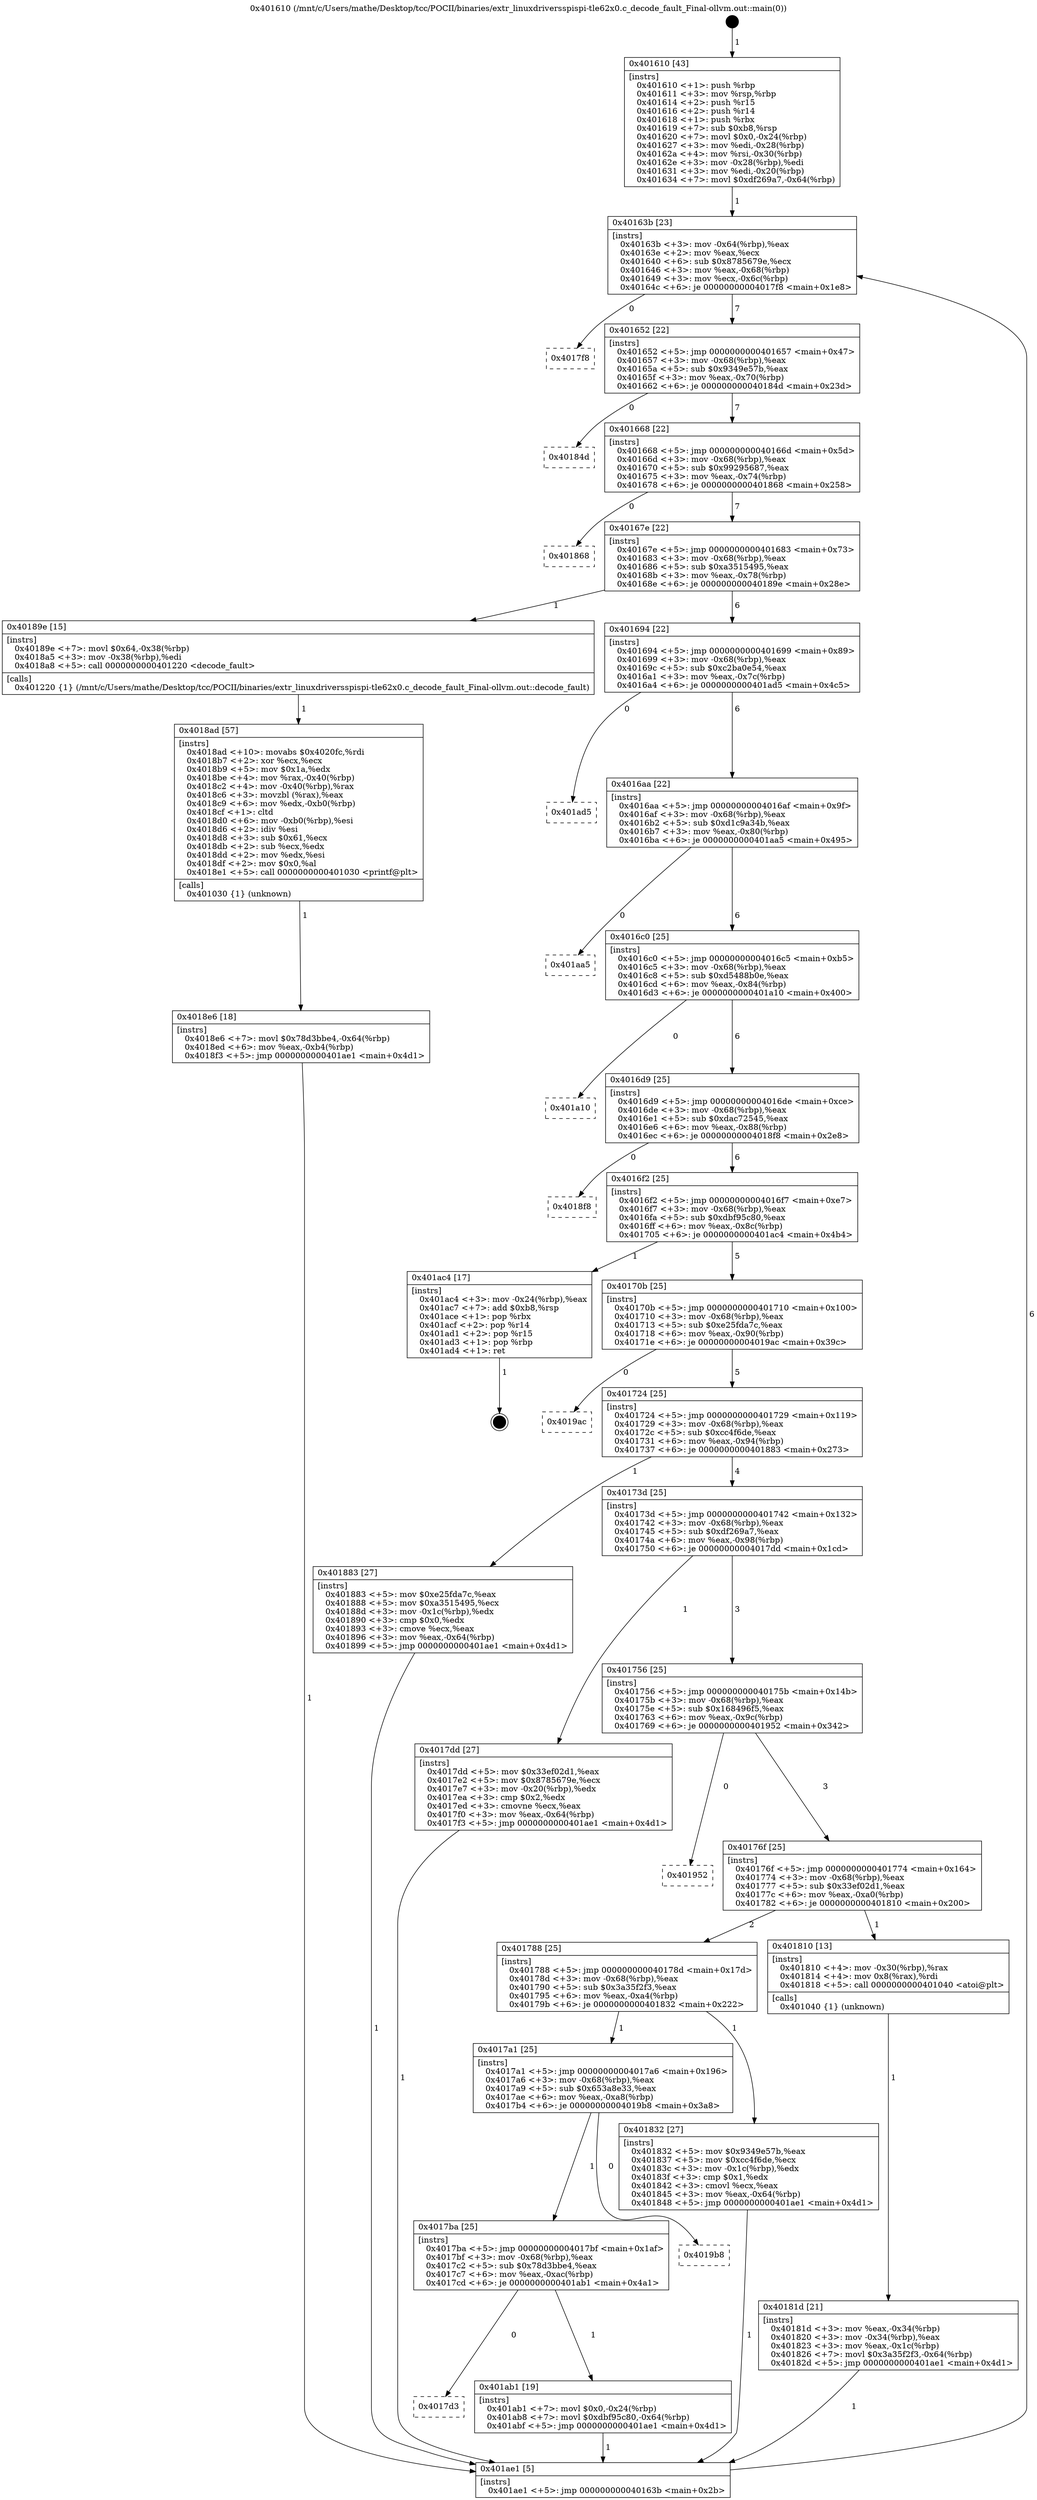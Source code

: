 digraph "0x401610" {
  label = "0x401610 (/mnt/c/Users/mathe/Desktop/tcc/POCII/binaries/extr_linuxdriversspispi-tle62x0.c_decode_fault_Final-ollvm.out::main(0))"
  labelloc = "t"
  node[shape=record]

  Entry [label="",width=0.3,height=0.3,shape=circle,fillcolor=black,style=filled]
  "0x40163b" [label="{
     0x40163b [23]\l
     | [instrs]\l
     &nbsp;&nbsp;0x40163b \<+3\>: mov -0x64(%rbp),%eax\l
     &nbsp;&nbsp;0x40163e \<+2\>: mov %eax,%ecx\l
     &nbsp;&nbsp;0x401640 \<+6\>: sub $0x8785679e,%ecx\l
     &nbsp;&nbsp;0x401646 \<+3\>: mov %eax,-0x68(%rbp)\l
     &nbsp;&nbsp;0x401649 \<+3\>: mov %ecx,-0x6c(%rbp)\l
     &nbsp;&nbsp;0x40164c \<+6\>: je 00000000004017f8 \<main+0x1e8\>\l
  }"]
  "0x4017f8" [label="{
     0x4017f8\l
  }", style=dashed]
  "0x401652" [label="{
     0x401652 [22]\l
     | [instrs]\l
     &nbsp;&nbsp;0x401652 \<+5\>: jmp 0000000000401657 \<main+0x47\>\l
     &nbsp;&nbsp;0x401657 \<+3\>: mov -0x68(%rbp),%eax\l
     &nbsp;&nbsp;0x40165a \<+5\>: sub $0x9349e57b,%eax\l
     &nbsp;&nbsp;0x40165f \<+3\>: mov %eax,-0x70(%rbp)\l
     &nbsp;&nbsp;0x401662 \<+6\>: je 000000000040184d \<main+0x23d\>\l
  }"]
  Exit [label="",width=0.3,height=0.3,shape=circle,fillcolor=black,style=filled,peripheries=2]
  "0x40184d" [label="{
     0x40184d\l
  }", style=dashed]
  "0x401668" [label="{
     0x401668 [22]\l
     | [instrs]\l
     &nbsp;&nbsp;0x401668 \<+5\>: jmp 000000000040166d \<main+0x5d\>\l
     &nbsp;&nbsp;0x40166d \<+3\>: mov -0x68(%rbp),%eax\l
     &nbsp;&nbsp;0x401670 \<+5\>: sub $0x99295687,%eax\l
     &nbsp;&nbsp;0x401675 \<+3\>: mov %eax,-0x74(%rbp)\l
     &nbsp;&nbsp;0x401678 \<+6\>: je 0000000000401868 \<main+0x258\>\l
  }"]
  "0x4017d3" [label="{
     0x4017d3\l
  }", style=dashed]
  "0x401868" [label="{
     0x401868\l
  }", style=dashed]
  "0x40167e" [label="{
     0x40167e [22]\l
     | [instrs]\l
     &nbsp;&nbsp;0x40167e \<+5\>: jmp 0000000000401683 \<main+0x73\>\l
     &nbsp;&nbsp;0x401683 \<+3\>: mov -0x68(%rbp),%eax\l
     &nbsp;&nbsp;0x401686 \<+5\>: sub $0xa3515495,%eax\l
     &nbsp;&nbsp;0x40168b \<+3\>: mov %eax,-0x78(%rbp)\l
     &nbsp;&nbsp;0x40168e \<+6\>: je 000000000040189e \<main+0x28e\>\l
  }"]
  "0x401ab1" [label="{
     0x401ab1 [19]\l
     | [instrs]\l
     &nbsp;&nbsp;0x401ab1 \<+7\>: movl $0x0,-0x24(%rbp)\l
     &nbsp;&nbsp;0x401ab8 \<+7\>: movl $0xdbf95c80,-0x64(%rbp)\l
     &nbsp;&nbsp;0x401abf \<+5\>: jmp 0000000000401ae1 \<main+0x4d1\>\l
  }"]
  "0x40189e" [label="{
     0x40189e [15]\l
     | [instrs]\l
     &nbsp;&nbsp;0x40189e \<+7\>: movl $0x64,-0x38(%rbp)\l
     &nbsp;&nbsp;0x4018a5 \<+3\>: mov -0x38(%rbp),%edi\l
     &nbsp;&nbsp;0x4018a8 \<+5\>: call 0000000000401220 \<decode_fault\>\l
     | [calls]\l
     &nbsp;&nbsp;0x401220 \{1\} (/mnt/c/Users/mathe/Desktop/tcc/POCII/binaries/extr_linuxdriversspispi-tle62x0.c_decode_fault_Final-ollvm.out::decode_fault)\l
  }"]
  "0x401694" [label="{
     0x401694 [22]\l
     | [instrs]\l
     &nbsp;&nbsp;0x401694 \<+5\>: jmp 0000000000401699 \<main+0x89\>\l
     &nbsp;&nbsp;0x401699 \<+3\>: mov -0x68(%rbp),%eax\l
     &nbsp;&nbsp;0x40169c \<+5\>: sub $0xc2ba0e54,%eax\l
     &nbsp;&nbsp;0x4016a1 \<+3\>: mov %eax,-0x7c(%rbp)\l
     &nbsp;&nbsp;0x4016a4 \<+6\>: je 0000000000401ad5 \<main+0x4c5\>\l
  }"]
  "0x4017ba" [label="{
     0x4017ba [25]\l
     | [instrs]\l
     &nbsp;&nbsp;0x4017ba \<+5\>: jmp 00000000004017bf \<main+0x1af\>\l
     &nbsp;&nbsp;0x4017bf \<+3\>: mov -0x68(%rbp),%eax\l
     &nbsp;&nbsp;0x4017c2 \<+5\>: sub $0x78d3bbe4,%eax\l
     &nbsp;&nbsp;0x4017c7 \<+6\>: mov %eax,-0xac(%rbp)\l
     &nbsp;&nbsp;0x4017cd \<+6\>: je 0000000000401ab1 \<main+0x4a1\>\l
  }"]
  "0x401ad5" [label="{
     0x401ad5\l
  }", style=dashed]
  "0x4016aa" [label="{
     0x4016aa [22]\l
     | [instrs]\l
     &nbsp;&nbsp;0x4016aa \<+5\>: jmp 00000000004016af \<main+0x9f\>\l
     &nbsp;&nbsp;0x4016af \<+3\>: mov -0x68(%rbp),%eax\l
     &nbsp;&nbsp;0x4016b2 \<+5\>: sub $0xd1c9a34b,%eax\l
     &nbsp;&nbsp;0x4016b7 \<+3\>: mov %eax,-0x80(%rbp)\l
     &nbsp;&nbsp;0x4016ba \<+6\>: je 0000000000401aa5 \<main+0x495\>\l
  }"]
  "0x4019b8" [label="{
     0x4019b8\l
  }", style=dashed]
  "0x401aa5" [label="{
     0x401aa5\l
  }", style=dashed]
  "0x4016c0" [label="{
     0x4016c0 [25]\l
     | [instrs]\l
     &nbsp;&nbsp;0x4016c0 \<+5\>: jmp 00000000004016c5 \<main+0xb5\>\l
     &nbsp;&nbsp;0x4016c5 \<+3\>: mov -0x68(%rbp),%eax\l
     &nbsp;&nbsp;0x4016c8 \<+5\>: sub $0xd5488b0e,%eax\l
     &nbsp;&nbsp;0x4016cd \<+6\>: mov %eax,-0x84(%rbp)\l
     &nbsp;&nbsp;0x4016d3 \<+6\>: je 0000000000401a10 \<main+0x400\>\l
  }"]
  "0x4018e6" [label="{
     0x4018e6 [18]\l
     | [instrs]\l
     &nbsp;&nbsp;0x4018e6 \<+7\>: movl $0x78d3bbe4,-0x64(%rbp)\l
     &nbsp;&nbsp;0x4018ed \<+6\>: mov %eax,-0xb4(%rbp)\l
     &nbsp;&nbsp;0x4018f3 \<+5\>: jmp 0000000000401ae1 \<main+0x4d1\>\l
  }"]
  "0x401a10" [label="{
     0x401a10\l
  }", style=dashed]
  "0x4016d9" [label="{
     0x4016d9 [25]\l
     | [instrs]\l
     &nbsp;&nbsp;0x4016d9 \<+5\>: jmp 00000000004016de \<main+0xce\>\l
     &nbsp;&nbsp;0x4016de \<+3\>: mov -0x68(%rbp),%eax\l
     &nbsp;&nbsp;0x4016e1 \<+5\>: sub $0xdac72545,%eax\l
     &nbsp;&nbsp;0x4016e6 \<+6\>: mov %eax,-0x88(%rbp)\l
     &nbsp;&nbsp;0x4016ec \<+6\>: je 00000000004018f8 \<main+0x2e8\>\l
  }"]
  "0x4018ad" [label="{
     0x4018ad [57]\l
     | [instrs]\l
     &nbsp;&nbsp;0x4018ad \<+10\>: movabs $0x4020fc,%rdi\l
     &nbsp;&nbsp;0x4018b7 \<+2\>: xor %ecx,%ecx\l
     &nbsp;&nbsp;0x4018b9 \<+5\>: mov $0x1a,%edx\l
     &nbsp;&nbsp;0x4018be \<+4\>: mov %rax,-0x40(%rbp)\l
     &nbsp;&nbsp;0x4018c2 \<+4\>: mov -0x40(%rbp),%rax\l
     &nbsp;&nbsp;0x4018c6 \<+3\>: movzbl (%rax),%eax\l
     &nbsp;&nbsp;0x4018c9 \<+6\>: mov %edx,-0xb0(%rbp)\l
     &nbsp;&nbsp;0x4018cf \<+1\>: cltd\l
     &nbsp;&nbsp;0x4018d0 \<+6\>: mov -0xb0(%rbp),%esi\l
     &nbsp;&nbsp;0x4018d6 \<+2\>: idiv %esi\l
     &nbsp;&nbsp;0x4018d8 \<+3\>: sub $0x61,%ecx\l
     &nbsp;&nbsp;0x4018db \<+2\>: sub %ecx,%edx\l
     &nbsp;&nbsp;0x4018dd \<+2\>: mov %edx,%esi\l
     &nbsp;&nbsp;0x4018df \<+2\>: mov $0x0,%al\l
     &nbsp;&nbsp;0x4018e1 \<+5\>: call 0000000000401030 \<printf@plt\>\l
     | [calls]\l
     &nbsp;&nbsp;0x401030 \{1\} (unknown)\l
  }"]
  "0x4018f8" [label="{
     0x4018f8\l
  }", style=dashed]
  "0x4016f2" [label="{
     0x4016f2 [25]\l
     | [instrs]\l
     &nbsp;&nbsp;0x4016f2 \<+5\>: jmp 00000000004016f7 \<main+0xe7\>\l
     &nbsp;&nbsp;0x4016f7 \<+3\>: mov -0x68(%rbp),%eax\l
     &nbsp;&nbsp;0x4016fa \<+5\>: sub $0xdbf95c80,%eax\l
     &nbsp;&nbsp;0x4016ff \<+6\>: mov %eax,-0x8c(%rbp)\l
     &nbsp;&nbsp;0x401705 \<+6\>: je 0000000000401ac4 \<main+0x4b4\>\l
  }"]
  "0x4017a1" [label="{
     0x4017a1 [25]\l
     | [instrs]\l
     &nbsp;&nbsp;0x4017a1 \<+5\>: jmp 00000000004017a6 \<main+0x196\>\l
     &nbsp;&nbsp;0x4017a6 \<+3\>: mov -0x68(%rbp),%eax\l
     &nbsp;&nbsp;0x4017a9 \<+5\>: sub $0x653a8e33,%eax\l
     &nbsp;&nbsp;0x4017ae \<+6\>: mov %eax,-0xa8(%rbp)\l
     &nbsp;&nbsp;0x4017b4 \<+6\>: je 00000000004019b8 \<main+0x3a8\>\l
  }"]
  "0x401ac4" [label="{
     0x401ac4 [17]\l
     | [instrs]\l
     &nbsp;&nbsp;0x401ac4 \<+3\>: mov -0x24(%rbp),%eax\l
     &nbsp;&nbsp;0x401ac7 \<+7\>: add $0xb8,%rsp\l
     &nbsp;&nbsp;0x401ace \<+1\>: pop %rbx\l
     &nbsp;&nbsp;0x401acf \<+2\>: pop %r14\l
     &nbsp;&nbsp;0x401ad1 \<+2\>: pop %r15\l
     &nbsp;&nbsp;0x401ad3 \<+1\>: pop %rbp\l
     &nbsp;&nbsp;0x401ad4 \<+1\>: ret\l
  }"]
  "0x40170b" [label="{
     0x40170b [25]\l
     | [instrs]\l
     &nbsp;&nbsp;0x40170b \<+5\>: jmp 0000000000401710 \<main+0x100\>\l
     &nbsp;&nbsp;0x401710 \<+3\>: mov -0x68(%rbp),%eax\l
     &nbsp;&nbsp;0x401713 \<+5\>: sub $0xe25fda7c,%eax\l
     &nbsp;&nbsp;0x401718 \<+6\>: mov %eax,-0x90(%rbp)\l
     &nbsp;&nbsp;0x40171e \<+6\>: je 00000000004019ac \<main+0x39c\>\l
  }"]
  "0x401832" [label="{
     0x401832 [27]\l
     | [instrs]\l
     &nbsp;&nbsp;0x401832 \<+5\>: mov $0x9349e57b,%eax\l
     &nbsp;&nbsp;0x401837 \<+5\>: mov $0xcc4f6de,%ecx\l
     &nbsp;&nbsp;0x40183c \<+3\>: mov -0x1c(%rbp),%edx\l
     &nbsp;&nbsp;0x40183f \<+3\>: cmp $0x1,%edx\l
     &nbsp;&nbsp;0x401842 \<+3\>: cmovl %ecx,%eax\l
     &nbsp;&nbsp;0x401845 \<+3\>: mov %eax,-0x64(%rbp)\l
     &nbsp;&nbsp;0x401848 \<+5\>: jmp 0000000000401ae1 \<main+0x4d1\>\l
  }"]
  "0x4019ac" [label="{
     0x4019ac\l
  }", style=dashed]
  "0x401724" [label="{
     0x401724 [25]\l
     | [instrs]\l
     &nbsp;&nbsp;0x401724 \<+5\>: jmp 0000000000401729 \<main+0x119\>\l
     &nbsp;&nbsp;0x401729 \<+3\>: mov -0x68(%rbp),%eax\l
     &nbsp;&nbsp;0x40172c \<+5\>: sub $0xcc4f6de,%eax\l
     &nbsp;&nbsp;0x401731 \<+6\>: mov %eax,-0x94(%rbp)\l
     &nbsp;&nbsp;0x401737 \<+6\>: je 0000000000401883 \<main+0x273\>\l
  }"]
  "0x40181d" [label="{
     0x40181d [21]\l
     | [instrs]\l
     &nbsp;&nbsp;0x40181d \<+3\>: mov %eax,-0x34(%rbp)\l
     &nbsp;&nbsp;0x401820 \<+3\>: mov -0x34(%rbp),%eax\l
     &nbsp;&nbsp;0x401823 \<+3\>: mov %eax,-0x1c(%rbp)\l
     &nbsp;&nbsp;0x401826 \<+7\>: movl $0x3a35f2f3,-0x64(%rbp)\l
     &nbsp;&nbsp;0x40182d \<+5\>: jmp 0000000000401ae1 \<main+0x4d1\>\l
  }"]
  "0x401883" [label="{
     0x401883 [27]\l
     | [instrs]\l
     &nbsp;&nbsp;0x401883 \<+5\>: mov $0xe25fda7c,%eax\l
     &nbsp;&nbsp;0x401888 \<+5\>: mov $0xa3515495,%ecx\l
     &nbsp;&nbsp;0x40188d \<+3\>: mov -0x1c(%rbp),%edx\l
     &nbsp;&nbsp;0x401890 \<+3\>: cmp $0x0,%edx\l
     &nbsp;&nbsp;0x401893 \<+3\>: cmove %ecx,%eax\l
     &nbsp;&nbsp;0x401896 \<+3\>: mov %eax,-0x64(%rbp)\l
     &nbsp;&nbsp;0x401899 \<+5\>: jmp 0000000000401ae1 \<main+0x4d1\>\l
  }"]
  "0x40173d" [label="{
     0x40173d [25]\l
     | [instrs]\l
     &nbsp;&nbsp;0x40173d \<+5\>: jmp 0000000000401742 \<main+0x132\>\l
     &nbsp;&nbsp;0x401742 \<+3\>: mov -0x68(%rbp),%eax\l
     &nbsp;&nbsp;0x401745 \<+5\>: sub $0xdf269a7,%eax\l
     &nbsp;&nbsp;0x40174a \<+6\>: mov %eax,-0x98(%rbp)\l
     &nbsp;&nbsp;0x401750 \<+6\>: je 00000000004017dd \<main+0x1cd\>\l
  }"]
  "0x401788" [label="{
     0x401788 [25]\l
     | [instrs]\l
     &nbsp;&nbsp;0x401788 \<+5\>: jmp 000000000040178d \<main+0x17d\>\l
     &nbsp;&nbsp;0x40178d \<+3\>: mov -0x68(%rbp),%eax\l
     &nbsp;&nbsp;0x401790 \<+5\>: sub $0x3a35f2f3,%eax\l
     &nbsp;&nbsp;0x401795 \<+6\>: mov %eax,-0xa4(%rbp)\l
     &nbsp;&nbsp;0x40179b \<+6\>: je 0000000000401832 \<main+0x222\>\l
  }"]
  "0x4017dd" [label="{
     0x4017dd [27]\l
     | [instrs]\l
     &nbsp;&nbsp;0x4017dd \<+5\>: mov $0x33ef02d1,%eax\l
     &nbsp;&nbsp;0x4017e2 \<+5\>: mov $0x8785679e,%ecx\l
     &nbsp;&nbsp;0x4017e7 \<+3\>: mov -0x20(%rbp),%edx\l
     &nbsp;&nbsp;0x4017ea \<+3\>: cmp $0x2,%edx\l
     &nbsp;&nbsp;0x4017ed \<+3\>: cmovne %ecx,%eax\l
     &nbsp;&nbsp;0x4017f0 \<+3\>: mov %eax,-0x64(%rbp)\l
     &nbsp;&nbsp;0x4017f3 \<+5\>: jmp 0000000000401ae1 \<main+0x4d1\>\l
  }"]
  "0x401756" [label="{
     0x401756 [25]\l
     | [instrs]\l
     &nbsp;&nbsp;0x401756 \<+5\>: jmp 000000000040175b \<main+0x14b\>\l
     &nbsp;&nbsp;0x40175b \<+3\>: mov -0x68(%rbp),%eax\l
     &nbsp;&nbsp;0x40175e \<+5\>: sub $0x168496f5,%eax\l
     &nbsp;&nbsp;0x401763 \<+6\>: mov %eax,-0x9c(%rbp)\l
     &nbsp;&nbsp;0x401769 \<+6\>: je 0000000000401952 \<main+0x342\>\l
  }"]
  "0x401ae1" [label="{
     0x401ae1 [5]\l
     | [instrs]\l
     &nbsp;&nbsp;0x401ae1 \<+5\>: jmp 000000000040163b \<main+0x2b\>\l
  }"]
  "0x401610" [label="{
     0x401610 [43]\l
     | [instrs]\l
     &nbsp;&nbsp;0x401610 \<+1\>: push %rbp\l
     &nbsp;&nbsp;0x401611 \<+3\>: mov %rsp,%rbp\l
     &nbsp;&nbsp;0x401614 \<+2\>: push %r15\l
     &nbsp;&nbsp;0x401616 \<+2\>: push %r14\l
     &nbsp;&nbsp;0x401618 \<+1\>: push %rbx\l
     &nbsp;&nbsp;0x401619 \<+7\>: sub $0xb8,%rsp\l
     &nbsp;&nbsp;0x401620 \<+7\>: movl $0x0,-0x24(%rbp)\l
     &nbsp;&nbsp;0x401627 \<+3\>: mov %edi,-0x28(%rbp)\l
     &nbsp;&nbsp;0x40162a \<+4\>: mov %rsi,-0x30(%rbp)\l
     &nbsp;&nbsp;0x40162e \<+3\>: mov -0x28(%rbp),%edi\l
     &nbsp;&nbsp;0x401631 \<+3\>: mov %edi,-0x20(%rbp)\l
     &nbsp;&nbsp;0x401634 \<+7\>: movl $0xdf269a7,-0x64(%rbp)\l
  }"]
  "0x401810" [label="{
     0x401810 [13]\l
     | [instrs]\l
     &nbsp;&nbsp;0x401810 \<+4\>: mov -0x30(%rbp),%rax\l
     &nbsp;&nbsp;0x401814 \<+4\>: mov 0x8(%rax),%rdi\l
     &nbsp;&nbsp;0x401818 \<+5\>: call 0000000000401040 \<atoi@plt\>\l
     | [calls]\l
     &nbsp;&nbsp;0x401040 \{1\} (unknown)\l
  }"]
  "0x401952" [label="{
     0x401952\l
  }", style=dashed]
  "0x40176f" [label="{
     0x40176f [25]\l
     | [instrs]\l
     &nbsp;&nbsp;0x40176f \<+5\>: jmp 0000000000401774 \<main+0x164\>\l
     &nbsp;&nbsp;0x401774 \<+3\>: mov -0x68(%rbp),%eax\l
     &nbsp;&nbsp;0x401777 \<+5\>: sub $0x33ef02d1,%eax\l
     &nbsp;&nbsp;0x40177c \<+6\>: mov %eax,-0xa0(%rbp)\l
     &nbsp;&nbsp;0x401782 \<+6\>: je 0000000000401810 \<main+0x200\>\l
  }"]
  Entry -> "0x401610" [label=" 1"]
  "0x40163b" -> "0x4017f8" [label=" 0"]
  "0x40163b" -> "0x401652" [label=" 7"]
  "0x401ac4" -> Exit [label=" 1"]
  "0x401652" -> "0x40184d" [label=" 0"]
  "0x401652" -> "0x401668" [label=" 7"]
  "0x401ab1" -> "0x401ae1" [label=" 1"]
  "0x401668" -> "0x401868" [label=" 0"]
  "0x401668" -> "0x40167e" [label=" 7"]
  "0x4017ba" -> "0x4017d3" [label=" 0"]
  "0x40167e" -> "0x40189e" [label=" 1"]
  "0x40167e" -> "0x401694" [label=" 6"]
  "0x4017ba" -> "0x401ab1" [label=" 1"]
  "0x401694" -> "0x401ad5" [label=" 0"]
  "0x401694" -> "0x4016aa" [label=" 6"]
  "0x4017a1" -> "0x4017ba" [label=" 1"]
  "0x4016aa" -> "0x401aa5" [label=" 0"]
  "0x4016aa" -> "0x4016c0" [label=" 6"]
  "0x4017a1" -> "0x4019b8" [label=" 0"]
  "0x4016c0" -> "0x401a10" [label=" 0"]
  "0x4016c0" -> "0x4016d9" [label=" 6"]
  "0x4018e6" -> "0x401ae1" [label=" 1"]
  "0x4016d9" -> "0x4018f8" [label=" 0"]
  "0x4016d9" -> "0x4016f2" [label=" 6"]
  "0x4018ad" -> "0x4018e6" [label=" 1"]
  "0x4016f2" -> "0x401ac4" [label=" 1"]
  "0x4016f2" -> "0x40170b" [label=" 5"]
  "0x40189e" -> "0x4018ad" [label=" 1"]
  "0x40170b" -> "0x4019ac" [label=" 0"]
  "0x40170b" -> "0x401724" [label=" 5"]
  "0x401883" -> "0x401ae1" [label=" 1"]
  "0x401724" -> "0x401883" [label=" 1"]
  "0x401724" -> "0x40173d" [label=" 4"]
  "0x401788" -> "0x4017a1" [label=" 1"]
  "0x40173d" -> "0x4017dd" [label=" 1"]
  "0x40173d" -> "0x401756" [label=" 3"]
  "0x4017dd" -> "0x401ae1" [label=" 1"]
  "0x401610" -> "0x40163b" [label=" 1"]
  "0x401ae1" -> "0x40163b" [label=" 6"]
  "0x401788" -> "0x401832" [label=" 1"]
  "0x401756" -> "0x401952" [label=" 0"]
  "0x401756" -> "0x40176f" [label=" 3"]
  "0x401832" -> "0x401ae1" [label=" 1"]
  "0x40176f" -> "0x401810" [label=" 1"]
  "0x40176f" -> "0x401788" [label=" 2"]
  "0x401810" -> "0x40181d" [label=" 1"]
  "0x40181d" -> "0x401ae1" [label=" 1"]
}
